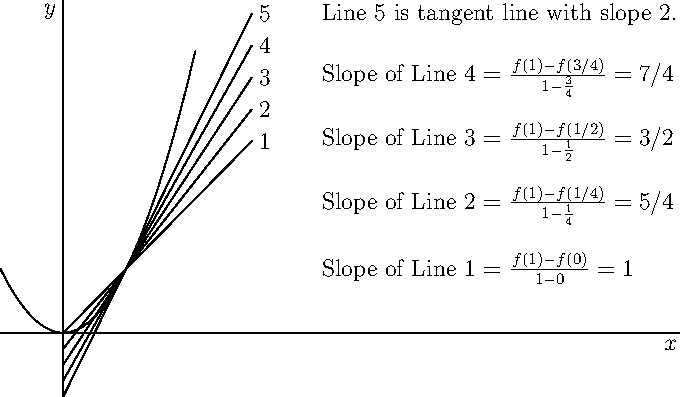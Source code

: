 size(12cm,7cm,IgnoreAspect);
import graph;
xaxis("$x$");
yaxis("$y$");
real f1(real x) {return x^2;}
draw(graph(f1,-1,2.1));
draw((0,-1)--(3,5));
draw((0,0)--(3,3));
draw((0,-.25)--(3,3.5));
draw((0,-.5)--(3,4));
draw((0,-.75)--(3,4.5));
label("5",(3,5),E);
label("4",(3,4.5),E);
label("3",(3,4),E);
label("2",(3,3.5),E);
label("1",(3,3),E);
label("Slope of Line  1 = $\frac{f(1) - f(0)}{1-0} = 1$",(4,1),E);
label("Slope of Line  2 = $\frac{f(1) - f(1/4)}{1-\frac{1}{4}} = 5/4$",(4,2),E);
label("Slope of Line  3 = $\frac{f(1) - f(1/2)}{1-\frac{1}{2}} = 3/2$",(4,3),E);
label("Slope of Line  4 = $\frac{f(1) - f(3/4)}{1-\frac{3}{4}} = 7/4$",(4,4),E);
label("Line  5 is tangent line with slope 2.",(4,5),E);
